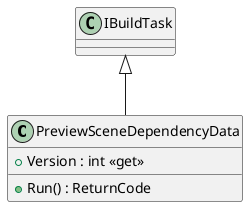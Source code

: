 @startuml
class PreviewSceneDependencyData {
    + Version : int <<get>>
    + Run() : ReturnCode
}
IBuildTask <|-- PreviewSceneDependencyData
@enduml
